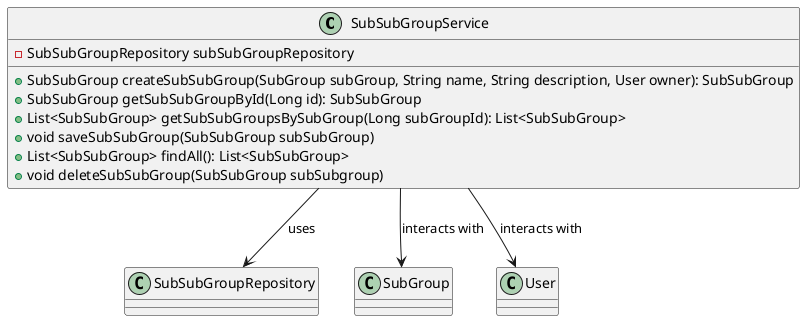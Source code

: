@startuml
class SubSubGroupService {
    - SubSubGroupRepository subSubGroupRepository
    + SubSubGroup createSubSubGroup(SubGroup subGroup, String name, String description, User owner): SubSubGroup
    + SubSubGroup getSubSubGroupById(Long id): SubSubGroup
    + List<SubSubGroup> getSubSubGroupsBySubGroup(Long subGroupId): List<SubSubGroup>
    + void saveSubSubGroup(SubSubGroup subSubGroup)
    + List<SubSubGroup> findAll(): List<SubSubGroup>
    + void deleteSubSubGroup(SubSubGroup subSubgroup)
}

SubSubGroupService --> SubSubGroupRepository : uses
SubSubGroupService --> SubGroup : interacts with
SubSubGroupService --> User : interacts with
@enduml